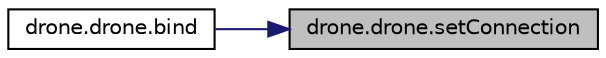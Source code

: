 digraph "drone.drone.setConnection"
{
 // LATEX_PDF_SIZE
  edge [fontname="Helvetica",fontsize="10",labelfontname="Helvetica",labelfontsize="10"];
  node [fontname="Helvetica",fontsize="10",shape=record];
  rankdir="RL";
  Node1 [label="drone.drone.setConnection",height=0.2,width=0.4,color="black", fillcolor="grey75", style="filled", fontcolor="black",tooltip=" "];
  Node1 -> Node2 [dir="back",color="midnightblue",fontsize="10",style="solid",fontname="Helvetica"];
  Node2 [label="drone.drone.bind",height=0.2,width=0.4,color="black", fillcolor="white", style="filled",URL="$classdrone_1_1drone.html#a162b4ec38e7bbb507d365488890c34d9",tooltip=" "];
}

